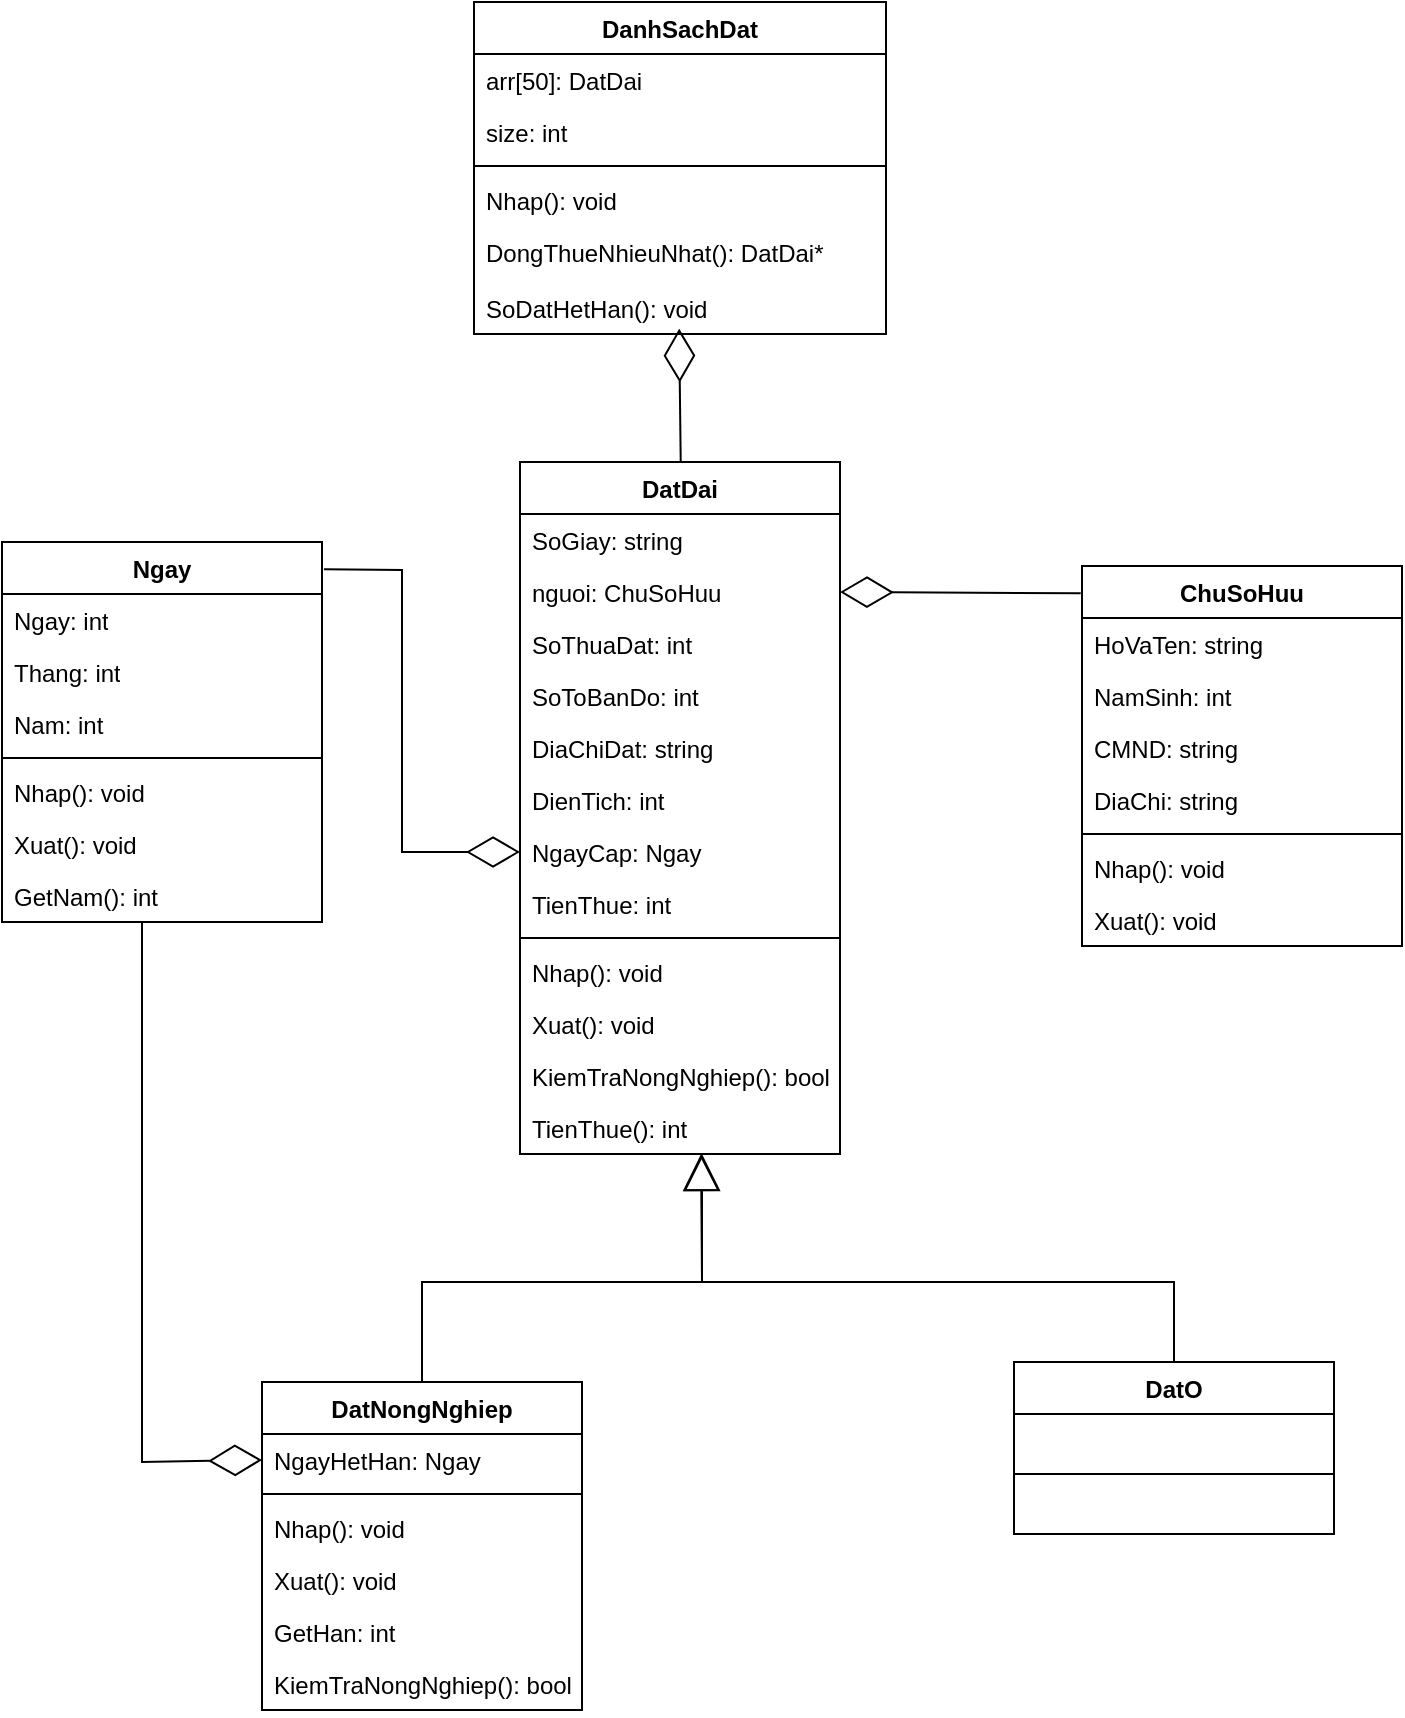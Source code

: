 <mxfile version="26.2.2">
  <diagram id="C5RBs43oDa-KdzZeNtuy" name="Page-1">
    <mxGraphModel dx="1044" dy="660" grid="1" gridSize="10" guides="1" tooltips="1" connect="1" arrows="1" fold="1" page="1" pageScale="1" pageWidth="827" pageHeight="1169" math="0" shadow="0">
      <root>
        <mxCell id="WIyWlLk6GJQsqaUBKTNV-0" />
        <mxCell id="WIyWlLk6GJQsqaUBKTNV-1" parent="WIyWlLk6GJQsqaUBKTNV-0" />
        <mxCell id="zkfFHV4jXpPFQw0GAbJ--0" value="DatDai" style="swimlane;fontStyle=1;align=center;verticalAlign=top;childLayout=stackLayout;horizontal=1;startSize=26;horizontalStack=0;resizeParent=1;resizeLast=0;collapsible=1;marginBottom=0;rounded=0;shadow=0;strokeWidth=1;" parent="WIyWlLk6GJQsqaUBKTNV-1" vertex="1">
          <mxGeometry x="323" y="340" width="160" height="346" as="geometry">
            <mxRectangle x="230" y="140" width="160" height="26" as="alternateBounds" />
          </mxGeometry>
        </mxCell>
        <mxCell id="KEj8xGg4G5OGNNplfSTO-76" value="SoGiay: string" style="text;align=left;verticalAlign=top;spacingLeft=4;spacingRight=4;overflow=hidden;rotatable=0;points=[[0,0.5],[1,0.5]];portConstraint=eastwest;" parent="zkfFHV4jXpPFQw0GAbJ--0" vertex="1">
          <mxGeometry y="26" width="160" height="26" as="geometry" />
        </mxCell>
        <mxCell id="zkfFHV4jXpPFQw0GAbJ--1" value="nguoi: ChuSoHuu" style="text;align=left;verticalAlign=top;spacingLeft=4;spacingRight=4;overflow=hidden;rotatable=0;points=[[0,0.5],[1,0.5]];portConstraint=eastwest;" parent="zkfFHV4jXpPFQw0GAbJ--0" vertex="1">
          <mxGeometry y="52" width="160" height="26" as="geometry" />
        </mxCell>
        <mxCell id="zkfFHV4jXpPFQw0GAbJ--2" value="SoThuaDat: int" style="text;align=left;verticalAlign=top;spacingLeft=4;spacingRight=4;overflow=hidden;rotatable=0;points=[[0,0.5],[1,0.5]];portConstraint=eastwest;rounded=0;shadow=0;html=0;" parent="zkfFHV4jXpPFQw0GAbJ--0" vertex="1">
          <mxGeometry y="78" width="160" height="26" as="geometry" />
        </mxCell>
        <mxCell id="zkfFHV4jXpPFQw0GAbJ--3" value="SoToBanDo: int" style="text;align=left;verticalAlign=top;spacingLeft=4;spacingRight=4;overflow=hidden;rotatable=0;points=[[0,0.5],[1,0.5]];portConstraint=eastwest;rounded=0;shadow=0;html=0;" parent="zkfFHV4jXpPFQw0GAbJ--0" vertex="1">
          <mxGeometry y="104" width="160" height="26" as="geometry" />
        </mxCell>
        <mxCell id="KEj8xGg4G5OGNNplfSTO-70" value="DiaChiDat: string" style="text;align=left;verticalAlign=top;spacingLeft=4;spacingRight=4;overflow=hidden;rotatable=0;points=[[0,0.5],[1,0.5]];portConstraint=eastwest;rounded=0;shadow=0;html=0;" parent="zkfFHV4jXpPFQw0GAbJ--0" vertex="1">
          <mxGeometry y="130" width="160" height="26" as="geometry" />
        </mxCell>
        <mxCell id="KEj8xGg4G5OGNNplfSTO-71" value="DienTich: int" style="text;align=left;verticalAlign=top;spacingLeft=4;spacingRight=4;overflow=hidden;rotatable=0;points=[[0,0.5],[1,0.5]];portConstraint=eastwest;rounded=0;shadow=0;html=0;" parent="zkfFHV4jXpPFQw0GAbJ--0" vertex="1">
          <mxGeometry y="156" width="160" height="26" as="geometry" />
        </mxCell>
        <mxCell id="KEj8xGg4G5OGNNplfSTO-72" value="NgayCap: Ngay" style="text;align=left;verticalAlign=top;spacingLeft=4;spacingRight=4;overflow=hidden;rotatable=0;points=[[0,0.5],[1,0.5]];portConstraint=eastwest;rounded=0;shadow=0;html=0;" parent="zkfFHV4jXpPFQw0GAbJ--0" vertex="1">
          <mxGeometry y="182" width="160" height="26" as="geometry" />
        </mxCell>
        <mxCell id="zkfFHV4jXpPFQw0GAbJ--5" value="TienThue: int" style="text;align=left;verticalAlign=top;spacingLeft=4;spacingRight=4;overflow=hidden;rotatable=0;points=[[0,0.5],[1,0.5]];portConstraint=eastwest;" parent="zkfFHV4jXpPFQw0GAbJ--0" vertex="1">
          <mxGeometry y="208" width="160" height="26" as="geometry" />
        </mxCell>
        <mxCell id="zkfFHV4jXpPFQw0GAbJ--4" value="" style="line;html=1;strokeWidth=1;align=left;verticalAlign=middle;spacingTop=-1;spacingLeft=3;spacingRight=3;rotatable=0;labelPosition=right;points=[];portConstraint=eastwest;" parent="zkfFHV4jXpPFQw0GAbJ--0" vertex="1">
          <mxGeometry y="234" width="160" height="8" as="geometry" />
        </mxCell>
        <mxCell id="KEj8xGg4G5OGNNplfSTO-82" value="Nhap(): void" style="text;align=left;verticalAlign=top;spacingLeft=4;spacingRight=4;overflow=hidden;rotatable=0;points=[[0,0.5],[1,0.5]];portConstraint=eastwest;rounded=0;shadow=0;html=0;" parent="zkfFHV4jXpPFQw0GAbJ--0" vertex="1">
          <mxGeometry y="242" width="160" height="26" as="geometry" />
        </mxCell>
        <mxCell id="KEj8xGg4G5OGNNplfSTO-83" value="Xuat(): void" style="text;align=left;verticalAlign=top;spacingLeft=4;spacingRight=4;overflow=hidden;rotatable=0;points=[[0,0.5],[1,0.5]];portConstraint=eastwest;rounded=0;shadow=0;html=0;" parent="zkfFHV4jXpPFQw0GAbJ--0" vertex="1">
          <mxGeometry y="268" width="160" height="26" as="geometry" />
        </mxCell>
        <mxCell id="KEj8xGg4G5OGNNplfSTO-73" value="KiemTraNongNghiep(): bool" style="text;align=left;verticalAlign=top;spacingLeft=4;spacingRight=4;overflow=hidden;rotatable=0;points=[[0,0.5],[1,0.5]];portConstraint=eastwest;rounded=0;shadow=0;html=0;" parent="zkfFHV4jXpPFQw0GAbJ--0" vertex="1">
          <mxGeometry y="294" width="160" height="26" as="geometry" />
        </mxCell>
        <mxCell id="KEj8xGg4G5OGNNplfSTO-81" value="TienThue(): int" style="text;align=left;verticalAlign=top;spacingLeft=4;spacingRight=4;overflow=hidden;rotatable=0;points=[[0,0.5],[1,0.5]];portConstraint=eastwest;rounded=0;shadow=0;html=0;" parent="zkfFHV4jXpPFQw0GAbJ--0" vertex="1">
          <mxGeometry y="320" width="160" height="26" as="geometry" />
        </mxCell>
        <mxCell id="zkfFHV4jXpPFQw0GAbJ--6" value="DatNongNghiep" style="swimlane;fontStyle=1;align=center;verticalAlign=top;childLayout=stackLayout;horizontal=1;startSize=26;horizontalStack=0;resizeParent=1;resizeLast=0;collapsible=1;marginBottom=0;rounded=0;shadow=0;strokeWidth=1;" parent="WIyWlLk6GJQsqaUBKTNV-1" vertex="1">
          <mxGeometry x="194" y="800" width="160" height="164" as="geometry">
            <mxRectangle x="130" y="380" width="160" height="26" as="alternateBounds" />
          </mxGeometry>
        </mxCell>
        <mxCell id="zkfFHV4jXpPFQw0GAbJ--7" value="NgayHetHan: Ngay" style="text;align=left;verticalAlign=top;spacingLeft=4;spacingRight=4;overflow=hidden;rotatable=0;points=[[0,0.5],[1,0.5]];portConstraint=eastwest;" parent="zkfFHV4jXpPFQw0GAbJ--6" vertex="1">
          <mxGeometry y="26" width="160" height="26" as="geometry" />
        </mxCell>
        <mxCell id="zkfFHV4jXpPFQw0GAbJ--9" value="" style="line;html=1;strokeWidth=1;align=left;verticalAlign=middle;spacingTop=-1;spacingLeft=3;spacingRight=3;rotatable=0;labelPosition=right;points=[];portConstraint=eastwest;" parent="zkfFHV4jXpPFQw0GAbJ--6" vertex="1">
          <mxGeometry y="52" width="160" height="8" as="geometry" />
        </mxCell>
        <mxCell id="KEj8xGg4G5OGNNplfSTO-113" value="Nhap(): void" style="text;align=left;verticalAlign=top;spacingLeft=4;spacingRight=4;overflow=hidden;rotatable=0;points=[[0,0.5],[1,0.5]];portConstraint=eastwest;" parent="zkfFHV4jXpPFQw0GAbJ--6" vertex="1">
          <mxGeometry y="60" width="160" height="26" as="geometry" />
        </mxCell>
        <mxCell id="KEj8xGg4G5OGNNplfSTO-114" value="Xuat(): void" style="text;align=left;verticalAlign=top;spacingLeft=4;spacingRight=4;overflow=hidden;rotatable=0;points=[[0,0.5],[1,0.5]];portConstraint=eastwest;" parent="zkfFHV4jXpPFQw0GAbJ--6" vertex="1">
          <mxGeometry y="86" width="160" height="26" as="geometry" />
        </mxCell>
        <mxCell id="KEj8xGg4G5OGNNplfSTO-100" value="GetHan: int" style="text;align=left;verticalAlign=top;spacingLeft=4;spacingRight=4;overflow=hidden;rotatable=0;points=[[0,0.5],[1,0.5]];portConstraint=eastwest;" parent="zkfFHV4jXpPFQw0GAbJ--6" vertex="1">
          <mxGeometry y="112" width="160" height="26" as="geometry" />
        </mxCell>
        <mxCell id="KEj8xGg4G5OGNNplfSTO-112" value="KiemTraNongNghiep(): bool" style="text;align=left;verticalAlign=top;spacingLeft=4;spacingRight=4;overflow=hidden;rotatable=0;points=[[0,0.5],[1,0.5]];portConstraint=eastwest;" parent="zkfFHV4jXpPFQw0GAbJ--6" vertex="1">
          <mxGeometry y="138" width="160" height="26" as="geometry" />
        </mxCell>
        <mxCell id="KEj8xGg4G5OGNNplfSTO-2" value="DatO" style="swimlane;fontStyle=1;align=center;verticalAlign=top;childLayout=stackLayout;horizontal=1;startSize=26;horizontalStack=0;resizeParent=1;resizeParentMax=0;resizeLast=0;collapsible=1;marginBottom=0;whiteSpace=wrap;html=1;" parent="WIyWlLk6GJQsqaUBKTNV-1" vertex="1">
          <mxGeometry x="570" y="790" width="160" height="86" as="geometry" />
        </mxCell>
        <mxCell id="KEj8xGg4G5OGNNplfSTO-5" value="&amp;nbsp;" style="text;strokeColor=none;fillColor=none;align=left;verticalAlign=top;spacingLeft=4;spacingRight=4;overflow=hidden;rotatable=0;points=[[0,0.5],[1,0.5]];portConstraint=eastwest;whiteSpace=wrap;html=1;" parent="KEj8xGg4G5OGNNplfSTO-2" vertex="1">
          <mxGeometry y="26" width="160" height="26" as="geometry" />
        </mxCell>
        <mxCell id="KEj8xGg4G5OGNNplfSTO-80" value="" style="line;strokeWidth=1;fillColor=none;align=left;verticalAlign=middle;spacingTop=-1;spacingLeft=3;spacingRight=3;rotatable=0;labelPosition=right;points=[];portConstraint=eastwest;strokeColor=inherit;" parent="KEj8xGg4G5OGNNplfSTO-2" vertex="1">
          <mxGeometry y="52" width="160" height="8" as="geometry" />
        </mxCell>
        <mxCell id="KEj8xGg4G5OGNNplfSTO-78" value="&amp;nbsp;" style="text;strokeColor=none;fillColor=none;align=left;verticalAlign=top;spacingLeft=4;spacingRight=4;overflow=hidden;rotatable=0;points=[[0,0.5],[1,0.5]];portConstraint=eastwest;whiteSpace=wrap;html=1;" parent="KEj8xGg4G5OGNNplfSTO-2" vertex="1">
          <mxGeometry y="60" width="160" height="26" as="geometry" />
        </mxCell>
        <mxCell id="KEj8xGg4G5OGNNplfSTO-36" value="ChuSoHuu" style="swimlane;fontStyle=1;align=center;verticalAlign=top;childLayout=stackLayout;horizontal=1;startSize=26;horizontalStack=0;resizeParent=1;resizeParentMax=0;resizeLast=0;collapsible=1;marginBottom=0;whiteSpace=wrap;html=1;" parent="WIyWlLk6GJQsqaUBKTNV-1" vertex="1">
          <mxGeometry x="604" y="392" width="160" height="190" as="geometry" />
        </mxCell>
        <mxCell id="KEj8xGg4G5OGNNplfSTO-37" value="HoVaTen: string" style="text;strokeColor=none;fillColor=none;align=left;verticalAlign=top;spacingLeft=4;spacingRight=4;overflow=hidden;rotatable=0;points=[[0,0.5],[1,0.5]];portConstraint=eastwest;whiteSpace=wrap;html=1;" parent="KEj8xGg4G5OGNNplfSTO-36" vertex="1">
          <mxGeometry y="26" width="160" height="26" as="geometry" />
        </mxCell>
        <mxCell id="KEj8xGg4G5OGNNplfSTO-58" value="NamSinh: int" style="text;strokeColor=none;fillColor=none;align=left;verticalAlign=top;spacingLeft=4;spacingRight=4;overflow=hidden;rotatable=0;points=[[0,0.5],[1,0.5]];portConstraint=eastwest;whiteSpace=wrap;html=1;" parent="KEj8xGg4G5OGNNplfSTO-36" vertex="1">
          <mxGeometry y="52" width="160" height="26" as="geometry" />
        </mxCell>
        <mxCell id="KEj8xGg4G5OGNNplfSTO-59" value="CMND: string" style="text;strokeColor=none;fillColor=none;align=left;verticalAlign=top;spacingLeft=4;spacingRight=4;overflow=hidden;rotatable=0;points=[[0,0.5],[1,0.5]];portConstraint=eastwest;whiteSpace=wrap;html=1;" parent="KEj8xGg4G5OGNNplfSTO-36" vertex="1">
          <mxGeometry y="78" width="160" height="26" as="geometry" />
        </mxCell>
        <mxCell id="KEj8xGg4G5OGNNplfSTO-60" value="DiaChi: string" style="text;strokeColor=none;fillColor=none;align=left;verticalAlign=top;spacingLeft=4;spacingRight=4;overflow=hidden;rotatable=0;points=[[0,0.5],[1,0.5]];portConstraint=eastwest;whiteSpace=wrap;html=1;" parent="KEj8xGg4G5OGNNplfSTO-36" vertex="1">
          <mxGeometry y="104" width="160" height="26" as="geometry" />
        </mxCell>
        <mxCell id="KEj8xGg4G5OGNNplfSTO-38" value="" style="line;strokeWidth=1;fillColor=none;align=left;verticalAlign=middle;spacingTop=-1;spacingLeft=3;spacingRight=3;rotatable=0;labelPosition=right;points=[];portConstraint=eastwest;strokeColor=inherit;" parent="KEj8xGg4G5OGNNplfSTO-36" vertex="1">
          <mxGeometry y="130" width="160" height="8" as="geometry" />
        </mxCell>
        <mxCell id="KEj8xGg4G5OGNNplfSTO-39" value="Nhap(): void" style="text;strokeColor=none;fillColor=none;align=left;verticalAlign=top;spacingLeft=4;spacingRight=4;overflow=hidden;rotatable=0;points=[[0,0.5],[1,0.5]];portConstraint=eastwest;whiteSpace=wrap;html=1;" parent="KEj8xGg4G5OGNNplfSTO-36" vertex="1">
          <mxGeometry y="138" width="160" height="26" as="geometry" />
        </mxCell>
        <mxCell id="KEj8xGg4G5OGNNplfSTO-97" value="Xuat(): void" style="text;strokeColor=none;fillColor=none;align=left;verticalAlign=top;spacingLeft=4;spacingRight=4;overflow=hidden;rotatable=0;points=[[0,0.5],[1,0.5]];portConstraint=eastwest;whiteSpace=wrap;html=1;" parent="KEj8xGg4G5OGNNplfSTO-36" vertex="1">
          <mxGeometry y="164" width="160" height="26" as="geometry" />
        </mxCell>
        <mxCell id="KEj8xGg4G5OGNNplfSTO-40" value="Ngay" style="swimlane;fontStyle=1;align=center;verticalAlign=top;childLayout=stackLayout;horizontal=1;startSize=26;horizontalStack=0;resizeParent=1;resizeParentMax=0;resizeLast=0;collapsible=1;marginBottom=0;whiteSpace=wrap;html=1;" parent="WIyWlLk6GJQsqaUBKTNV-1" vertex="1">
          <mxGeometry x="64" y="380" width="160" height="190" as="geometry" />
        </mxCell>
        <mxCell id="KEj8xGg4G5OGNNplfSTO-41" value="Ngay: int" style="text;strokeColor=none;fillColor=none;align=left;verticalAlign=top;spacingLeft=4;spacingRight=4;overflow=hidden;rotatable=0;points=[[0,0.5],[1,0.5]];portConstraint=eastwest;whiteSpace=wrap;html=1;" parent="KEj8xGg4G5OGNNplfSTO-40" vertex="1">
          <mxGeometry y="26" width="160" height="26" as="geometry" />
        </mxCell>
        <mxCell id="KEj8xGg4G5OGNNplfSTO-49" value="Thang: int" style="text;strokeColor=none;fillColor=none;align=left;verticalAlign=top;spacingLeft=4;spacingRight=4;overflow=hidden;rotatable=0;points=[[0,0.5],[1,0.5]];portConstraint=eastwest;whiteSpace=wrap;html=1;" parent="KEj8xGg4G5OGNNplfSTO-40" vertex="1">
          <mxGeometry y="52" width="160" height="26" as="geometry" />
        </mxCell>
        <mxCell id="KEj8xGg4G5OGNNplfSTO-94" value="Nam: int" style="text;strokeColor=none;fillColor=none;align=left;verticalAlign=top;spacingLeft=4;spacingRight=4;overflow=hidden;rotatable=0;points=[[0,0.5],[1,0.5]];portConstraint=eastwest;whiteSpace=wrap;html=1;" parent="KEj8xGg4G5OGNNplfSTO-40" vertex="1">
          <mxGeometry y="78" width="160" height="26" as="geometry" />
        </mxCell>
        <mxCell id="KEj8xGg4G5OGNNplfSTO-42" value="" style="line;strokeWidth=1;fillColor=none;align=left;verticalAlign=middle;spacingTop=-1;spacingLeft=3;spacingRight=3;rotatable=0;labelPosition=right;points=[];portConstraint=eastwest;strokeColor=inherit;" parent="KEj8xGg4G5OGNNplfSTO-40" vertex="1">
          <mxGeometry y="104" width="160" height="8" as="geometry" />
        </mxCell>
        <mxCell id="KEj8xGg4G5OGNNplfSTO-43" value="Nhap(): void" style="text;strokeColor=none;fillColor=none;align=left;verticalAlign=top;spacingLeft=4;spacingRight=4;overflow=hidden;rotatable=0;points=[[0,0.5],[1,0.5]];portConstraint=eastwest;whiteSpace=wrap;html=1;" parent="KEj8xGg4G5OGNNplfSTO-40" vertex="1">
          <mxGeometry y="112" width="160" height="26" as="geometry" />
        </mxCell>
        <mxCell id="KEj8xGg4G5OGNNplfSTO-95" value="Xuat(): void" style="text;strokeColor=none;fillColor=none;align=left;verticalAlign=top;spacingLeft=4;spacingRight=4;overflow=hidden;rotatable=0;points=[[0,0.5],[1,0.5]];portConstraint=eastwest;whiteSpace=wrap;html=1;" parent="KEj8xGg4G5OGNNplfSTO-40" vertex="1">
          <mxGeometry y="138" width="160" height="26" as="geometry" />
        </mxCell>
        <mxCell id="KEj8xGg4G5OGNNplfSTO-96" value="GetNam(): int" style="text;strokeColor=none;fillColor=none;align=left;verticalAlign=top;spacingLeft=4;spacingRight=4;overflow=hidden;rotatable=0;points=[[0,0.5],[1,0.5]];portConstraint=eastwest;whiteSpace=wrap;html=1;" parent="KEj8xGg4G5OGNNplfSTO-40" vertex="1">
          <mxGeometry y="164" width="160" height="26" as="geometry" />
        </mxCell>
        <mxCell id="KEj8xGg4G5OGNNplfSTO-44" value="DanhSachDat" style="swimlane;fontStyle=1;align=center;verticalAlign=top;childLayout=stackLayout;horizontal=1;startSize=26;horizontalStack=0;resizeParent=1;resizeParentMax=0;resizeLast=0;collapsible=1;marginBottom=0;whiteSpace=wrap;html=1;" parent="WIyWlLk6GJQsqaUBKTNV-1" vertex="1">
          <mxGeometry x="300" y="110" width="206" height="166" as="geometry" />
        </mxCell>
        <mxCell id="KEj8xGg4G5OGNNplfSTO-45" value="arr[50]: DatDai" style="text;strokeColor=none;fillColor=none;align=left;verticalAlign=top;spacingLeft=4;spacingRight=4;overflow=hidden;rotatable=0;points=[[0,0.5],[1,0.5]];portConstraint=eastwest;whiteSpace=wrap;html=1;" parent="KEj8xGg4G5OGNNplfSTO-44" vertex="1">
          <mxGeometry y="26" width="206" height="26" as="geometry" />
        </mxCell>
        <mxCell id="KEj8xGg4G5OGNNplfSTO-84" value="size: int" style="text;strokeColor=none;fillColor=none;align=left;verticalAlign=top;spacingLeft=4;spacingRight=4;overflow=hidden;rotatable=0;points=[[0,0.5],[1,0.5]];portConstraint=eastwest;whiteSpace=wrap;html=1;" parent="KEj8xGg4G5OGNNplfSTO-44" vertex="1">
          <mxGeometry y="52" width="206" height="26" as="geometry" />
        </mxCell>
        <mxCell id="KEj8xGg4G5OGNNplfSTO-46" value="" style="line;strokeWidth=1;fillColor=none;align=left;verticalAlign=middle;spacingTop=-1;spacingLeft=3;spacingRight=3;rotatable=0;labelPosition=right;points=[];portConstraint=eastwest;strokeColor=inherit;" parent="KEj8xGg4G5OGNNplfSTO-44" vertex="1">
          <mxGeometry y="78" width="206" height="8" as="geometry" />
        </mxCell>
        <mxCell id="KEj8xGg4G5OGNNplfSTO-47" value="Nhap(): void" style="text;strokeColor=none;fillColor=none;align=left;verticalAlign=top;spacingLeft=4;spacingRight=4;overflow=hidden;rotatable=0;points=[[0,0.5],[1,0.5]];portConstraint=eastwest;whiteSpace=wrap;html=1;" parent="KEj8xGg4G5OGNNplfSTO-44" vertex="1">
          <mxGeometry y="86" width="206" height="26" as="geometry" />
        </mxCell>
        <mxCell id="KEj8xGg4G5OGNNplfSTO-85" value="DongThueNhieuNhat(): DatDai*" style="text;strokeColor=none;fillColor=none;align=left;verticalAlign=top;spacingLeft=4;spacingRight=4;overflow=hidden;rotatable=0;points=[[0,0.5],[1,0.5]];portConstraint=eastwest;whiteSpace=wrap;html=1;" parent="KEj8xGg4G5OGNNplfSTO-44" vertex="1">
          <mxGeometry y="112" width="206" height="28" as="geometry" />
        </mxCell>
        <mxCell id="KEj8xGg4G5OGNNplfSTO-86" value="SoDatHetHan(): void" style="text;strokeColor=none;fillColor=none;align=left;verticalAlign=top;spacingLeft=4;spacingRight=4;overflow=hidden;rotatable=0;points=[[0,0.5],[1,0.5]];portConstraint=eastwest;whiteSpace=wrap;html=1;" parent="KEj8xGg4G5OGNNplfSTO-44" vertex="1">
          <mxGeometry y="140" width="206" height="26" as="geometry" />
        </mxCell>
        <mxCell id="KEj8xGg4G5OGNNplfSTO-61" value="" style="endArrow=block;endSize=16;endFill=0;html=1;rounded=0;exitX=0.5;exitY=0;exitDx=0;exitDy=0;" parent="WIyWlLk6GJQsqaUBKTNV-1" source="zkfFHV4jXpPFQw0GAbJ--6" edge="1">
          <mxGeometry width="160" relative="1" as="geometry">
            <mxPoint x="284" y="930" as="sourcePoint" />
            <mxPoint x="413.513" y="686" as="targetPoint" />
            <Array as="points">
              <mxPoint x="274" y="750" />
              <mxPoint x="414" y="750" />
            </Array>
          </mxGeometry>
        </mxCell>
        <mxCell id="KEj8xGg4G5OGNNplfSTO-64" value="" style="endArrow=block;endSize=16;endFill=0;html=1;rounded=0;exitX=0.5;exitY=0;exitDx=0;exitDy=0;entryX=0.543;entryY=0.949;entryDx=0;entryDy=0;entryPerimeter=0;" parent="WIyWlLk6GJQsqaUBKTNV-1" source="KEj8xGg4G5OGNNplfSTO-2" edge="1">
          <mxGeometry width="160" relative="1" as="geometry">
            <mxPoint x="668.12" y="921.33" as="sourcePoint" />
            <mxPoint x="414" y="686.004" as="targetPoint" />
            <Array as="points">
              <mxPoint x="650" y="750" />
              <mxPoint x="414" y="750" />
            </Array>
          </mxGeometry>
        </mxCell>
        <mxCell id="KEj8xGg4G5OGNNplfSTO-75" value="" style="endArrow=diamondThin;endFill=0;endSize=24;html=1;rounded=0;entryX=0;entryY=0.5;entryDx=0;entryDy=0;exitX=1.006;exitY=0.072;exitDx=0;exitDy=0;exitPerimeter=0;" parent="WIyWlLk6GJQsqaUBKTNV-1" source="KEj8xGg4G5OGNNplfSTO-40" target="KEj8xGg4G5OGNNplfSTO-72" edge="1">
          <mxGeometry width="160" relative="1" as="geometry">
            <mxPoint x="214" y="390" as="sourcePoint" />
            <mxPoint x="374" y="390" as="targetPoint" />
            <Array as="points">
              <mxPoint x="264" y="394" />
              <mxPoint x="264" y="535" />
            </Array>
          </mxGeometry>
        </mxCell>
        <mxCell id="KEj8xGg4G5OGNNplfSTO-77" value="" style="endArrow=diamondThin;endFill=0;endSize=24;html=1;rounded=0;entryX=1;entryY=0.5;entryDx=0;entryDy=0;exitX=-0.004;exitY=0.072;exitDx=0;exitDy=0;exitPerimeter=0;" parent="WIyWlLk6GJQsqaUBKTNV-1" source="KEj8xGg4G5OGNNplfSTO-36" target="zkfFHV4jXpPFQw0GAbJ--1" edge="1">
          <mxGeometry width="160" relative="1" as="geometry">
            <mxPoint x="604" y="412" as="sourcePoint" />
            <mxPoint x="764" y="412" as="targetPoint" />
          </mxGeometry>
        </mxCell>
        <mxCell id="KEj8xGg4G5OGNNplfSTO-110" value="" style="endArrow=diamondThin;endFill=0;endSize=24;html=1;rounded=0;entryX=0;entryY=0.5;entryDx=0;entryDy=0;" parent="WIyWlLk6GJQsqaUBKTNV-1" target="zkfFHV4jXpPFQw0GAbJ--7" edge="1">
          <mxGeometry width="160" relative="1" as="geometry">
            <mxPoint x="134" y="570" as="sourcePoint" />
            <mxPoint x="194" y="816.429" as="targetPoint" />
            <Array as="points">
              <mxPoint x="134" y="840" />
            </Array>
          </mxGeometry>
        </mxCell>
        <mxCell id="KEj8xGg4G5OGNNplfSTO-111" value="" style="endArrow=diamondThin;endFill=0;endSize=24;html=1;rounded=0;entryX=0.501;entryY=0.897;entryDx=0;entryDy=0;entryPerimeter=0;" parent="WIyWlLk6GJQsqaUBKTNV-1" edge="1">
          <mxGeometry width="160" relative="1" as="geometry">
            <mxPoint x="403.36" y="340" as="sourcePoint" />
            <mxPoint x="402.566" y="273.322" as="targetPoint" />
          </mxGeometry>
        </mxCell>
      </root>
    </mxGraphModel>
  </diagram>
</mxfile>
